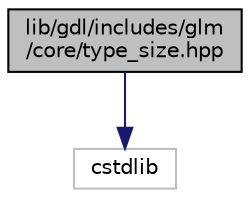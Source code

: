 digraph "lib/gdl/includes/glm/core/type_size.hpp"
{
  edge [fontname="Helvetica",fontsize="10",labelfontname="Helvetica",labelfontsize="10"];
  node [fontname="Helvetica",fontsize="10",shape=record];
  Node1 [label="lib/gdl/includes/glm\l/core/type_size.hpp",height=0.2,width=0.4,color="black", fillcolor="grey75", style="filled", fontcolor="black"];
  Node1 -> Node2 [color="midnightblue",fontsize="10",style="solid"];
  Node2 [label="cstdlib",height=0.2,width=0.4,color="grey75", fillcolor="white", style="filled"];
}
